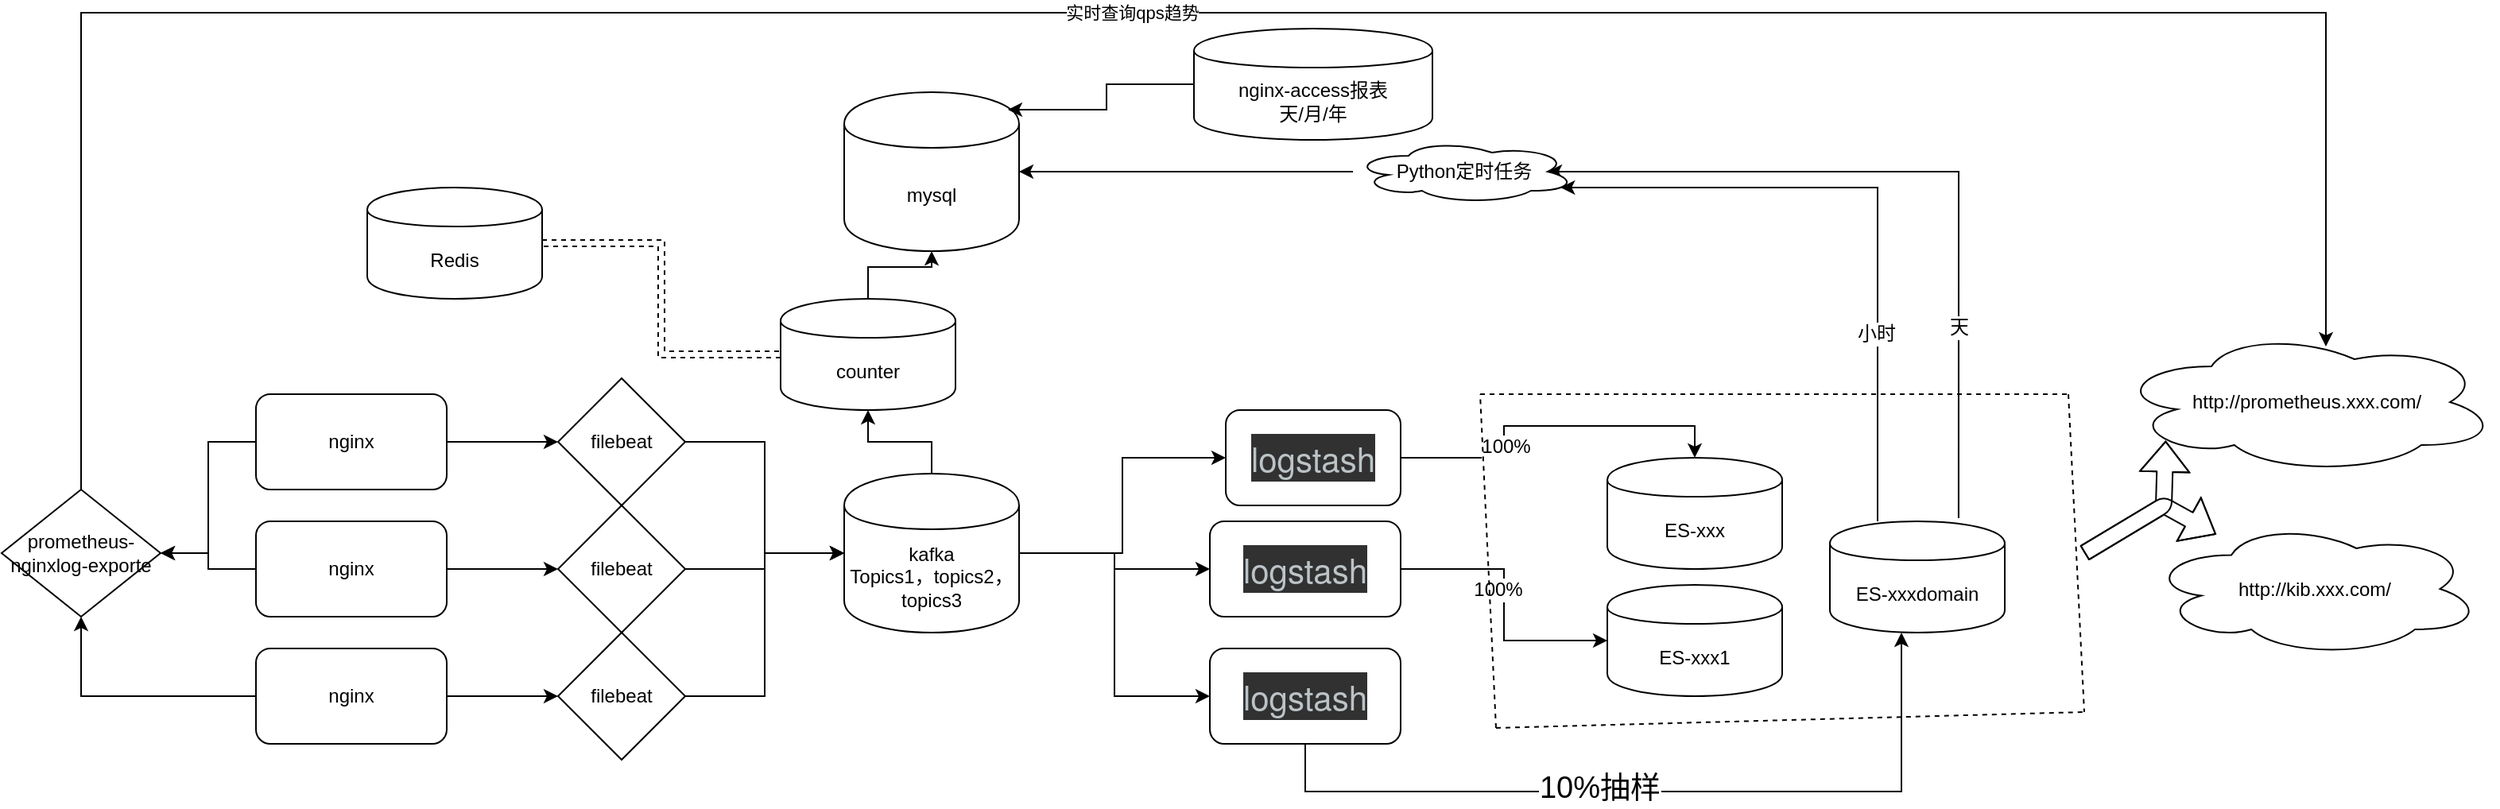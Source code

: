 <mxfile version="21.3.5" type="github">
  <diagram name="第 1 页" id="FgaoiHIO2NreCxrRQrLy">
    <mxGraphModel dx="1838" dy="1836" grid="1" gridSize="10" guides="1" tooltips="1" connect="1" arrows="1" fold="1" page="1" pageScale="1" pageWidth="827" pageHeight="1169" math="0" shadow="0">
      <root>
        <mxCell id="0" />
        <mxCell id="1" parent="0" />
        <mxCell id="iZYdtucZ27KUVvmZpqUs-1" style="edgeStyle=orthogonalEdgeStyle;rounded=0;orthogonalLoop=1;jettySize=auto;html=1;entryX=0;entryY=0.5;entryDx=0;entryDy=0;" edge="1" parent="1" source="iZYdtucZ27KUVvmZpqUs-3" target="iZYdtucZ27KUVvmZpqUs-11">
          <mxGeometry relative="1" as="geometry" />
        </mxCell>
        <mxCell id="iZYdtucZ27KUVvmZpqUs-2" style="edgeStyle=orthogonalEdgeStyle;rounded=0;orthogonalLoop=1;jettySize=auto;html=1;" edge="1" parent="1" source="iZYdtucZ27KUVvmZpqUs-3" target="iZYdtucZ27KUVvmZpqUs-51">
          <mxGeometry relative="1" as="geometry" />
        </mxCell>
        <mxCell id="iZYdtucZ27KUVvmZpqUs-3" value="nginx" style="rounded=1;whiteSpace=wrap;html=1;" vertex="1" parent="1">
          <mxGeometry x="150" y="210" width="120" height="60" as="geometry" />
        </mxCell>
        <mxCell id="iZYdtucZ27KUVvmZpqUs-4" style="edgeStyle=orthogonalEdgeStyle;rounded=0;orthogonalLoop=1;jettySize=auto;html=1;entryX=0;entryY=0.5;entryDx=0;entryDy=0;" edge="1" parent="1" source="iZYdtucZ27KUVvmZpqUs-6" target="iZYdtucZ27KUVvmZpqUs-13">
          <mxGeometry relative="1" as="geometry" />
        </mxCell>
        <mxCell id="iZYdtucZ27KUVvmZpqUs-5" style="edgeStyle=orthogonalEdgeStyle;rounded=0;orthogonalLoop=1;jettySize=auto;html=1;entryX=1;entryY=0.5;entryDx=0;entryDy=0;" edge="1" parent="1" source="iZYdtucZ27KUVvmZpqUs-6" target="iZYdtucZ27KUVvmZpqUs-51">
          <mxGeometry relative="1" as="geometry" />
        </mxCell>
        <mxCell id="iZYdtucZ27KUVvmZpqUs-6" value="nginx" style="rounded=1;whiteSpace=wrap;html=1;" vertex="1" parent="1">
          <mxGeometry x="150" y="290" width="120" height="60" as="geometry" />
        </mxCell>
        <mxCell id="iZYdtucZ27KUVvmZpqUs-7" style="edgeStyle=orthogonalEdgeStyle;rounded=0;orthogonalLoop=1;jettySize=auto;html=1;" edge="1" parent="1" source="iZYdtucZ27KUVvmZpqUs-9" target="iZYdtucZ27KUVvmZpqUs-15">
          <mxGeometry relative="1" as="geometry" />
        </mxCell>
        <mxCell id="iZYdtucZ27KUVvmZpqUs-8" style="edgeStyle=orthogonalEdgeStyle;rounded=0;orthogonalLoop=1;jettySize=auto;html=1;" edge="1" parent="1" source="iZYdtucZ27KUVvmZpqUs-9" target="iZYdtucZ27KUVvmZpqUs-51">
          <mxGeometry relative="1" as="geometry" />
        </mxCell>
        <mxCell id="iZYdtucZ27KUVvmZpqUs-9" value="nginx" style="rounded=1;whiteSpace=wrap;html=1;" vertex="1" parent="1">
          <mxGeometry x="150" y="370" width="120" height="60" as="geometry" />
        </mxCell>
        <mxCell id="iZYdtucZ27KUVvmZpqUs-10" style="edgeStyle=orthogonalEdgeStyle;rounded=0;orthogonalLoop=1;jettySize=auto;html=1;entryX=0;entryY=0.5;entryDx=0;entryDy=0;" edge="1" parent="1" source="iZYdtucZ27KUVvmZpqUs-11" target="iZYdtucZ27KUVvmZpqUs-19">
          <mxGeometry relative="1" as="geometry" />
        </mxCell>
        <mxCell id="iZYdtucZ27KUVvmZpqUs-11" value="filebeat" style="rhombus;whiteSpace=wrap;html=1;" vertex="1" parent="1">
          <mxGeometry x="340" y="200" width="80" height="80" as="geometry" />
        </mxCell>
        <mxCell id="iZYdtucZ27KUVvmZpqUs-12" style="edgeStyle=orthogonalEdgeStyle;rounded=0;orthogonalLoop=1;jettySize=auto;html=1;entryX=0;entryY=0.5;entryDx=0;entryDy=0;" edge="1" parent="1" source="iZYdtucZ27KUVvmZpqUs-13" target="iZYdtucZ27KUVvmZpqUs-19">
          <mxGeometry relative="1" as="geometry" />
        </mxCell>
        <mxCell id="iZYdtucZ27KUVvmZpqUs-13" value="filebeat" style="rhombus;whiteSpace=wrap;html=1;" vertex="1" parent="1">
          <mxGeometry x="340" y="280" width="80" height="80" as="geometry" />
        </mxCell>
        <mxCell id="iZYdtucZ27KUVvmZpqUs-14" style="edgeStyle=orthogonalEdgeStyle;rounded=0;orthogonalLoop=1;jettySize=auto;html=1;entryX=0;entryY=0.5;entryDx=0;entryDy=0;" edge="1" parent="1" source="iZYdtucZ27KUVvmZpqUs-15" target="iZYdtucZ27KUVvmZpqUs-19">
          <mxGeometry relative="1" as="geometry" />
        </mxCell>
        <mxCell id="iZYdtucZ27KUVvmZpqUs-15" value="filebeat" style="rhombus;whiteSpace=wrap;html=1;" vertex="1" parent="1">
          <mxGeometry x="340" y="360" width="80" height="80" as="geometry" />
        </mxCell>
        <mxCell id="iZYdtucZ27KUVvmZpqUs-16" style="edgeStyle=orthogonalEdgeStyle;rounded=0;orthogonalLoop=1;jettySize=auto;html=1;entryX=0;entryY=0.5;entryDx=0;entryDy=0;" edge="1" parent="1" source="iZYdtucZ27KUVvmZpqUs-19" target="iZYdtucZ27KUVvmZpqUs-22">
          <mxGeometry relative="1" as="geometry" />
        </mxCell>
        <mxCell id="iZYdtucZ27KUVvmZpqUs-17" style="edgeStyle=orthogonalEdgeStyle;rounded=0;orthogonalLoop=1;jettySize=auto;html=1;entryX=0;entryY=0.5;entryDx=0;entryDy=0;" edge="1" parent="1" source="iZYdtucZ27KUVvmZpqUs-19" target="iZYdtucZ27KUVvmZpqUs-26">
          <mxGeometry relative="1" as="geometry" />
        </mxCell>
        <mxCell id="iZYdtucZ27KUVvmZpqUs-18" style="edgeStyle=orthogonalEdgeStyle;rounded=0;orthogonalLoop=1;jettySize=auto;html=1;entryX=0;entryY=0.5;entryDx=0;entryDy=0;" edge="1" parent="1" source="iZYdtucZ27KUVvmZpqUs-19" target="iZYdtucZ27KUVvmZpqUs-31">
          <mxGeometry relative="1" as="geometry" />
        </mxCell>
        <mxCell id="iZYdtucZ27KUVvmZpqUs-53" value="" style="edgeStyle=orthogonalEdgeStyle;rounded=0;orthogonalLoop=1;jettySize=auto;html=1;" edge="1" parent="1" source="iZYdtucZ27KUVvmZpqUs-19" target="iZYdtucZ27KUVvmZpqUs-52">
          <mxGeometry relative="1" as="geometry" />
        </mxCell>
        <mxCell id="iZYdtucZ27KUVvmZpqUs-19" value="kafka&lt;br&gt;Topics1，topics2，topics3" style="shape=cylinder;whiteSpace=wrap;html=1;boundedLbl=1;backgroundOutline=1;" vertex="1" parent="1">
          <mxGeometry x="520" y="260" width="110" height="100" as="geometry" />
        </mxCell>
        <mxCell id="iZYdtucZ27KUVvmZpqUs-20" style="edgeStyle=orthogonalEdgeStyle;rounded=0;orthogonalLoop=1;jettySize=auto;html=1;entryX=0.5;entryY=0;entryDx=0;entryDy=0;" edge="1" parent="1" source="iZYdtucZ27KUVvmZpqUs-22" target="iZYdtucZ27KUVvmZpqUs-32">
          <mxGeometry relative="1" as="geometry" />
        </mxCell>
        <mxCell id="iZYdtucZ27KUVvmZpqUs-21" value="100%" style="text;html=1;align=center;verticalAlign=middle;resizable=0;points=[];labelBackgroundColor=#ffffff;" vertex="1" connectable="0" parent="iZYdtucZ27KUVvmZpqUs-20">
          <mxGeometry x="-0.422" y="7" relative="1" as="geometry">
            <mxPoint x="8" y="-7" as="offset" />
          </mxGeometry>
        </mxCell>
        <mxCell id="iZYdtucZ27KUVvmZpqUs-22" value="&lt;span style=&quot;color: rgb(188 , 195 , 199) ; font-family: &amp;#34;prompt&amp;#34; , &amp;#34;helvetica neue light&amp;#34; , &amp;#34;helvetica neue&amp;#34; , &amp;#34;helvetica&amp;#34; , &amp;#34;arial&amp;#34; , sans-serif ; font-size: 21px ; white-space: normal ; background-color: rgb(49 , 49 , 49)&quot;&gt;logstash&lt;/span&gt;" style="rounded=1;whiteSpace=wrap;html=1;" vertex="1" parent="1">
          <mxGeometry x="760" y="220" width="110" height="60" as="geometry" />
        </mxCell>
        <mxCell id="iZYdtucZ27KUVvmZpqUs-23" style="edgeStyle=orthogonalEdgeStyle;rounded=0;orthogonalLoop=1;jettySize=auto;html=1;entryX=0;entryY=0.5;entryDx=0;entryDy=0;" edge="1" parent="1" source="iZYdtucZ27KUVvmZpqUs-26" target="iZYdtucZ27KUVvmZpqUs-33">
          <mxGeometry relative="1" as="geometry" />
        </mxCell>
        <mxCell id="iZYdtucZ27KUVvmZpqUs-24" value="&lt;span style=&quot;color: rgba(0 , 0 , 0 , 0) ; font-family: monospace ; font-size: 0px ; background-color: rgb(248 , 249 , 250)&quot;&gt;%3CmxGraphModel%3E%3Croot%3E%3CmxCell%20id%3D%220%22%2F%3E%3CmxCell%20id%3D%221%22%20parent%3D%220%22%2F%3E%3CmxCell%20id%3D%222%22%20value%3D%22%26lt%3Bfont%20style%3D%26quot%3Bfont-size%3A%2019px%26quot%3B%26gt%3B10%25%E6%8A%BD%E6%A0%B7%26lt%3B%2Ffont%26gt%3B%22%20style%3D%22text%3Bhtml%3D1%3Balign%3Dcenter%3BverticalAlign%3Dmiddle%3Bresizable%3D0%3Bpoints%3D%5B%5D%3BlabelBackgroundColor%3D%23ffffff%3B%22%20vertex%3D%221%22%20connectable%3D%220%22%20parent%3D%221%22%3E%3CmxGeometry%20x%3D%221002%22%20y%3D%22458%22%20as%3D%22geometry%22%3E%3CmxPoint%20as%3D%22offset%22%2F%3E%3C%2FmxGeometry%3E%3C%2FmxCell%3E%3C%2Froot%3E%3C%2FmxGraphModel%3E权量&lt;/span&gt;" style="text;html=1;align=center;verticalAlign=middle;resizable=0;points=[];labelBackgroundColor=#ffffff;" vertex="1" connectable="0" parent="iZYdtucZ27KUVvmZpqUs-23">
          <mxGeometry x="-0.269" y="-10" relative="1" as="geometry">
            <mxPoint as="offset" />
          </mxGeometry>
        </mxCell>
        <mxCell id="iZYdtucZ27KUVvmZpqUs-25" value="100%" style="text;html=1;align=center;verticalAlign=middle;resizable=0;points=[];labelBackgroundColor=#ffffff;" vertex="1" connectable="0" parent="iZYdtucZ27KUVvmZpqUs-23">
          <mxGeometry x="-0.303" y="-13" relative="1" as="geometry">
            <mxPoint as="offset" />
          </mxGeometry>
        </mxCell>
        <mxCell id="iZYdtucZ27KUVvmZpqUs-26" value="&lt;span style=&quot;color: rgb(188 , 195 , 199) ; font-family: &amp;#34;prompt&amp;#34; , &amp;#34;helvetica neue light&amp;#34; , &amp;#34;helvetica neue&amp;#34; , &amp;#34;helvetica&amp;#34; , &amp;#34;arial&amp;#34; , sans-serif ; font-size: 21px ; white-space: normal ; background-color: rgb(49 , 49 , 49)&quot;&gt;logstash&lt;/span&gt;" style="rounded=1;whiteSpace=wrap;html=1;" vertex="1" parent="1">
          <mxGeometry x="750" y="290" width="120" height="60" as="geometry" />
        </mxCell>
        <mxCell id="iZYdtucZ27KUVvmZpqUs-27" style="edgeStyle=orthogonalEdgeStyle;rounded=0;orthogonalLoop=1;jettySize=auto;html=1;" edge="1" parent="1" source="iZYdtucZ27KUVvmZpqUs-31" target="iZYdtucZ27KUVvmZpqUs-34">
          <mxGeometry relative="1" as="geometry">
            <Array as="points">
              <mxPoint x="810" y="460" />
              <mxPoint x="1185" y="460" />
            </Array>
          </mxGeometry>
        </mxCell>
        <mxCell id="iZYdtucZ27KUVvmZpqUs-28" value="&lt;span style=&quot;color: rgba(0 , 0 , 0 , 0) ; font-family: monospace ; font-size: 0px ; background-color: rgb(248 , 249 , 250)&quot;&gt;%3CmxGraphModel%3E%3Croot%3E%3CmxCell%20id%3D%220%22%2F%3E%3CmxCell%20id%3D%221%22%20parent%3D%220%22%2F%3E%3CmxCell%20id%3D%222%22%20value%3D%2210%25%E6%8A%BD%E6%A0%B7%22%20style%3D%22text%3Bhtml%3D1%3Balign%3Dcenter%3BverticalAlign%3Dmiddle%3Bresizable%3D0%3Bpoints%3D%5B%5D%3Bautosize%3D1%3B%22%20vertex%3D%221%22%20parent%3D%221%22%3E%3CmxGeometry%20x%3D%22978%22%20y%3D%22454%22%20width%3D%2260%22%20height%3D%2220%22%20as%3D%22geometry%22%2F%3E%3C%2FmxCell%3E%3C%2Froot%3E%3C%2FmxGraphModel%3E&lt;/span&gt;" style="text;html=1;align=center;verticalAlign=middle;resizable=0;points=[];labelBackgroundColor=#ffffff;" vertex="1" connectable="0" parent="iZYdtucZ27KUVvmZpqUs-27">
          <mxGeometry x="-0.115" y="-1" relative="1" as="geometry">
            <mxPoint as="offset" />
          </mxGeometry>
        </mxCell>
        <mxCell id="iZYdtucZ27KUVvmZpqUs-29" value="&lt;span style=&quot;color: rgba(0 , 0 , 0 , 0) ; font-family: monospace ; font-size: 0px ; background-color: rgb(248 , 249 , 250)&quot;&gt;%3CmxGraphModel%3E%3Croot%3E%3CmxCell%20id%3D%220%22%2F%3E%3CmxCell%20id%3D%221%22%20parent%3D%220%22%2F%3E%3CmxCell%20id%3D%222%22%20value%3D%2210%25%E6%8A%BD%E6%A0%B7%22%20style%3D%22text%3Bhtml%3D1%3Balign%3Dcenter%3BverticalAlign%3Dmiddle%3Bresizable%3D0%3Bpoints%3D%5B%5D%3Bautosize%3D1%3B%22%20vertex%3D%221%22%20parent%3D%221%22%3E%3CmxGeometry%20x%3D%22978%22%20y%3D%22454%22%20width%3D%2260%22%20height%3D%2220%22%20as%3D%22geometry%22%2F%3E%3C%2FmxCell%3E%3C%2Froot%3E%3C%2FmxGraphModel%3E&lt;/span&gt;" style="text;html=1;align=center;verticalAlign=middle;resizable=0;points=[];labelBackgroundColor=#ffffff;" vertex="1" connectable="0" parent="iZYdtucZ27KUVvmZpqUs-27">
          <mxGeometry x="-0.157" y="3" relative="1" as="geometry">
            <mxPoint as="offset" />
          </mxGeometry>
        </mxCell>
        <mxCell id="iZYdtucZ27KUVvmZpqUs-30" value="&lt;font style=&quot;font-size: 19px&quot;&gt;10%抽样&lt;/font&gt;" style="text;html=1;align=center;verticalAlign=middle;resizable=0;points=[];labelBackgroundColor=#ffffff;" vertex="1" connectable="0" parent="iZYdtucZ27KUVvmZpqUs-27">
          <mxGeometry x="-0.149" y="2" relative="1" as="geometry">
            <mxPoint as="offset" />
          </mxGeometry>
        </mxCell>
        <mxCell id="iZYdtucZ27KUVvmZpqUs-31" value="&lt;span style=&quot;color: rgb(188 , 195 , 199) ; font-family: &amp;#34;prompt&amp;#34; , &amp;#34;helvetica neue light&amp;#34; , &amp;#34;helvetica neue&amp;#34; , &amp;#34;helvetica&amp;#34; , &amp;#34;arial&amp;#34; , sans-serif ; font-size: 21px ; white-space: normal ; background-color: rgb(49 , 49 , 49)&quot;&gt;logstash&lt;/span&gt;" style="rounded=1;whiteSpace=wrap;html=1;" vertex="1" parent="1">
          <mxGeometry x="750" y="370" width="120" height="60" as="geometry" />
        </mxCell>
        <mxCell id="iZYdtucZ27KUVvmZpqUs-32" value="ES-xxx" style="shape=cylinder;whiteSpace=wrap;html=1;boundedLbl=1;backgroundOutline=1;" vertex="1" parent="1">
          <mxGeometry x="1000" y="250" width="110" height="70" as="geometry" />
        </mxCell>
        <mxCell id="iZYdtucZ27KUVvmZpqUs-33" value="ES-xxx1" style="shape=cylinder;whiteSpace=wrap;html=1;boundedLbl=1;backgroundOutline=1;" vertex="1" parent="1">
          <mxGeometry x="1000" y="330" width="110" height="70" as="geometry" />
        </mxCell>
        <mxCell id="iZYdtucZ27KUVvmZpqUs-34" value="ES-xxxdomain" style="shape=cylinder;whiteSpace=wrap;html=1;boundedLbl=1;backgroundOutline=1;" vertex="1" parent="1">
          <mxGeometry x="1140" y="290" width="110" height="70" as="geometry" />
        </mxCell>
        <mxCell id="iZYdtucZ27KUVvmZpqUs-35" style="edgeStyle=orthogonalEdgeStyle;rounded=0;orthogonalLoop=1;jettySize=auto;html=1;exitX=0.736;exitY=-0.029;exitDx=0;exitDy=0;exitPerimeter=0;entryX=0.875;entryY=0.5;entryDx=0;entryDy=0;entryPerimeter=0;" edge="1" parent="1" source="iZYdtucZ27KUVvmZpqUs-34" target="iZYdtucZ27KUVvmZpqUs-40">
          <mxGeometry relative="1" as="geometry">
            <Array as="points">
              <mxPoint x="1221" y="70" />
            </Array>
          </mxGeometry>
        </mxCell>
        <mxCell id="iZYdtucZ27KUVvmZpqUs-36" value="天" style="text;html=1;align=center;verticalAlign=middle;resizable=0;points=[];labelBackgroundColor=#ffffff;" vertex="1" connectable="0" parent="iZYdtucZ27KUVvmZpqUs-35">
          <mxGeometry x="-0.495" relative="1" as="geometry">
            <mxPoint as="offset" />
          </mxGeometry>
        </mxCell>
        <mxCell id="iZYdtucZ27KUVvmZpqUs-37" style="edgeStyle=orthogonalEdgeStyle;rounded=0;orthogonalLoop=1;jettySize=auto;html=1;" edge="1" parent="1" source="iZYdtucZ27KUVvmZpqUs-34" target="iZYdtucZ27KUVvmZpqUs-40">
          <mxGeometry relative="1" as="geometry">
            <Array as="points">
              <mxPoint x="1170" y="80" />
            </Array>
          </mxGeometry>
        </mxCell>
        <mxCell id="iZYdtucZ27KUVvmZpqUs-38" value="小时" style="text;html=1;align=center;verticalAlign=middle;resizable=0;points=[];labelBackgroundColor=#ffffff;" vertex="1" connectable="0" parent="iZYdtucZ27KUVvmZpqUs-37">
          <mxGeometry x="-0.423" y="1" relative="1" as="geometry">
            <mxPoint as="offset" />
          </mxGeometry>
        </mxCell>
        <mxCell id="iZYdtucZ27KUVvmZpqUs-39" style="edgeStyle=orthogonalEdgeStyle;rounded=0;orthogonalLoop=1;jettySize=auto;html=1;" edge="1" parent="1" source="iZYdtucZ27KUVvmZpqUs-40" target="iZYdtucZ27KUVvmZpqUs-41">
          <mxGeometry relative="1" as="geometry" />
        </mxCell>
        <mxCell id="iZYdtucZ27KUVvmZpqUs-40" value="Python定时任务" style="ellipse;shape=cloud;whiteSpace=wrap;html=1;" vertex="1" parent="1">
          <mxGeometry x="840" y="50" width="140" height="40" as="geometry" />
        </mxCell>
        <mxCell id="iZYdtucZ27KUVvmZpqUs-41" value="mysql" style="shape=cylinder;whiteSpace=wrap;html=1;boundedLbl=1;backgroundOutline=1;" vertex="1" parent="1">
          <mxGeometry x="520" y="20" width="110" height="100" as="geometry" />
        </mxCell>
        <mxCell id="iZYdtucZ27KUVvmZpqUs-42" value="http://prometheus.xxx.com/" style="ellipse;shape=cloud;whiteSpace=wrap;html=1;" vertex="1" parent="1">
          <mxGeometry x="1320" y="170" width="240" height="90" as="geometry" />
        </mxCell>
        <mxCell id="iZYdtucZ27KUVvmZpqUs-43" value="http://kib.xxx.com/" style="ellipse;shape=cloud;whiteSpace=wrap;html=1;" vertex="1" parent="1">
          <mxGeometry x="1340" y="290" width="210" height="85" as="geometry" />
        </mxCell>
        <mxCell id="iZYdtucZ27KUVvmZpqUs-44" value="" style="endArrow=none;dashed=1;html=1;" edge="1" parent="1">
          <mxGeometry width="50" height="50" relative="1" as="geometry">
            <mxPoint x="920" y="210" as="sourcePoint" />
            <mxPoint x="1290" y="210" as="targetPoint" />
          </mxGeometry>
        </mxCell>
        <mxCell id="iZYdtucZ27KUVvmZpqUs-45" value="" style="endArrow=none;dashed=1;html=1;" edge="1" parent="1">
          <mxGeometry width="50" height="50" relative="1" as="geometry">
            <mxPoint x="1290" y="210" as="sourcePoint" />
            <mxPoint x="1300" y="410" as="targetPoint" />
          </mxGeometry>
        </mxCell>
        <mxCell id="iZYdtucZ27KUVvmZpqUs-46" value="" style="endArrow=none;dashed=1;html=1;" edge="1" parent="1">
          <mxGeometry width="50" height="50" relative="1" as="geometry">
            <mxPoint x="930" y="420" as="sourcePoint" />
            <mxPoint x="1300" y="410" as="targetPoint" />
          </mxGeometry>
        </mxCell>
        <mxCell id="iZYdtucZ27KUVvmZpqUs-47" value="" style="endArrow=none;dashed=1;html=1;" edge="1" parent="1">
          <mxGeometry width="50" height="50" relative="1" as="geometry">
            <mxPoint x="930" y="420" as="sourcePoint" />
            <mxPoint x="920" y="210" as="targetPoint" />
          </mxGeometry>
        </mxCell>
        <mxCell id="iZYdtucZ27KUVvmZpqUs-48" value="" style="shape=flexArrow;endArrow=classic;html=1;" edge="1" parent="1" target="iZYdtucZ27KUVvmZpqUs-43">
          <mxGeometry width="50" height="50" relative="1" as="geometry">
            <mxPoint x="1300" y="310" as="sourcePoint" />
            <mxPoint x="740" y="490" as="targetPoint" />
            <Array as="points">
              <mxPoint x="1350" y="280" />
            </Array>
          </mxGeometry>
        </mxCell>
        <mxCell id="iZYdtucZ27KUVvmZpqUs-49" value="" style="shape=flexArrow;endArrow=classic;html=1;entryX=0.13;entryY=0.77;entryDx=0;entryDy=0;entryPerimeter=0;" edge="1" parent="1" target="iZYdtucZ27KUVvmZpqUs-42">
          <mxGeometry width="50" height="50" relative="1" as="geometry">
            <mxPoint x="1300" y="310" as="sourcePoint" />
            <mxPoint x="1382.57" y="298.328" as="targetPoint" />
            <Array as="points">
              <mxPoint x="1350" y="280" />
            </Array>
          </mxGeometry>
        </mxCell>
        <mxCell id="iZYdtucZ27KUVvmZpqUs-50" value="实时查询qps趋势" style="edgeStyle=orthogonalEdgeStyle;rounded=0;orthogonalLoop=1;jettySize=auto;html=1;" edge="1" parent="1" source="iZYdtucZ27KUVvmZpqUs-51">
          <mxGeometry relative="1" as="geometry">
            <mxPoint x="1452" y="180" as="targetPoint" />
            <Array as="points">
              <mxPoint x="40" y="-30" />
              <mxPoint x="1452" y="-30" />
            </Array>
          </mxGeometry>
        </mxCell>
        <mxCell id="iZYdtucZ27KUVvmZpqUs-51" value="prometheus-nginxlog-exporte" style="rhombus;whiteSpace=wrap;html=1;" vertex="1" parent="1">
          <mxGeometry x="-10" y="270" width="100" height="80" as="geometry" />
        </mxCell>
        <mxCell id="iZYdtucZ27KUVvmZpqUs-54" value="" style="edgeStyle=orthogonalEdgeStyle;rounded=0;orthogonalLoop=1;jettySize=auto;html=1;" edge="1" parent="1" source="iZYdtucZ27KUVvmZpqUs-52" target="iZYdtucZ27KUVvmZpqUs-41">
          <mxGeometry relative="1" as="geometry" />
        </mxCell>
        <mxCell id="iZYdtucZ27KUVvmZpqUs-56" style="edgeStyle=orthogonalEdgeStyle;rounded=0;orthogonalLoop=1;jettySize=auto;html=1;shape=link;dashed=1;" edge="1" parent="1" source="iZYdtucZ27KUVvmZpqUs-52" target="iZYdtucZ27KUVvmZpqUs-55">
          <mxGeometry relative="1" as="geometry" />
        </mxCell>
        <mxCell id="iZYdtucZ27KUVvmZpqUs-52" value="counter" style="shape=cylinder;whiteSpace=wrap;html=1;boundedLbl=1;backgroundOutline=1;" vertex="1" parent="1">
          <mxGeometry x="480" y="150" width="110" height="70" as="geometry" />
        </mxCell>
        <mxCell id="iZYdtucZ27KUVvmZpqUs-55" value="Redis" style="shape=cylinder;whiteSpace=wrap;html=1;boundedLbl=1;backgroundOutline=1;" vertex="1" parent="1">
          <mxGeometry x="220" y="80" width="110" height="70" as="geometry" />
        </mxCell>
        <mxCell id="iZYdtucZ27KUVvmZpqUs-58" style="edgeStyle=orthogonalEdgeStyle;rounded=0;orthogonalLoop=1;jettySize=auto;html=1;entryX=0.936;entryY=0.11;entryDx=0;entryDy=0;entryPerimeter=0;" edge="1" parent="1" source="iZYdtucZ27KUVvmZpqUs-57" target="iZYdtucZ27KUVvmZpqUs-41">
          <mxGeometry relative="1" as="geometry" />
        </mxCell>
        <mxCell id="iZYdtucZ27KUVvmZpqUs-57" value="nginx-access报表&lt;br&gt;天/月/年" style="shape=cylinder;whiteSpace=wrap;html=1;boundedLbl=1;backgroundOutline=1;" vertex="1" parent="1">
          <mxGeometry x="740" y="-20" width="150" height="70" as="geometry" />
        </mxCell>
      </root>
    </mxGraphModel>
  </diagram>
</mxfile>
